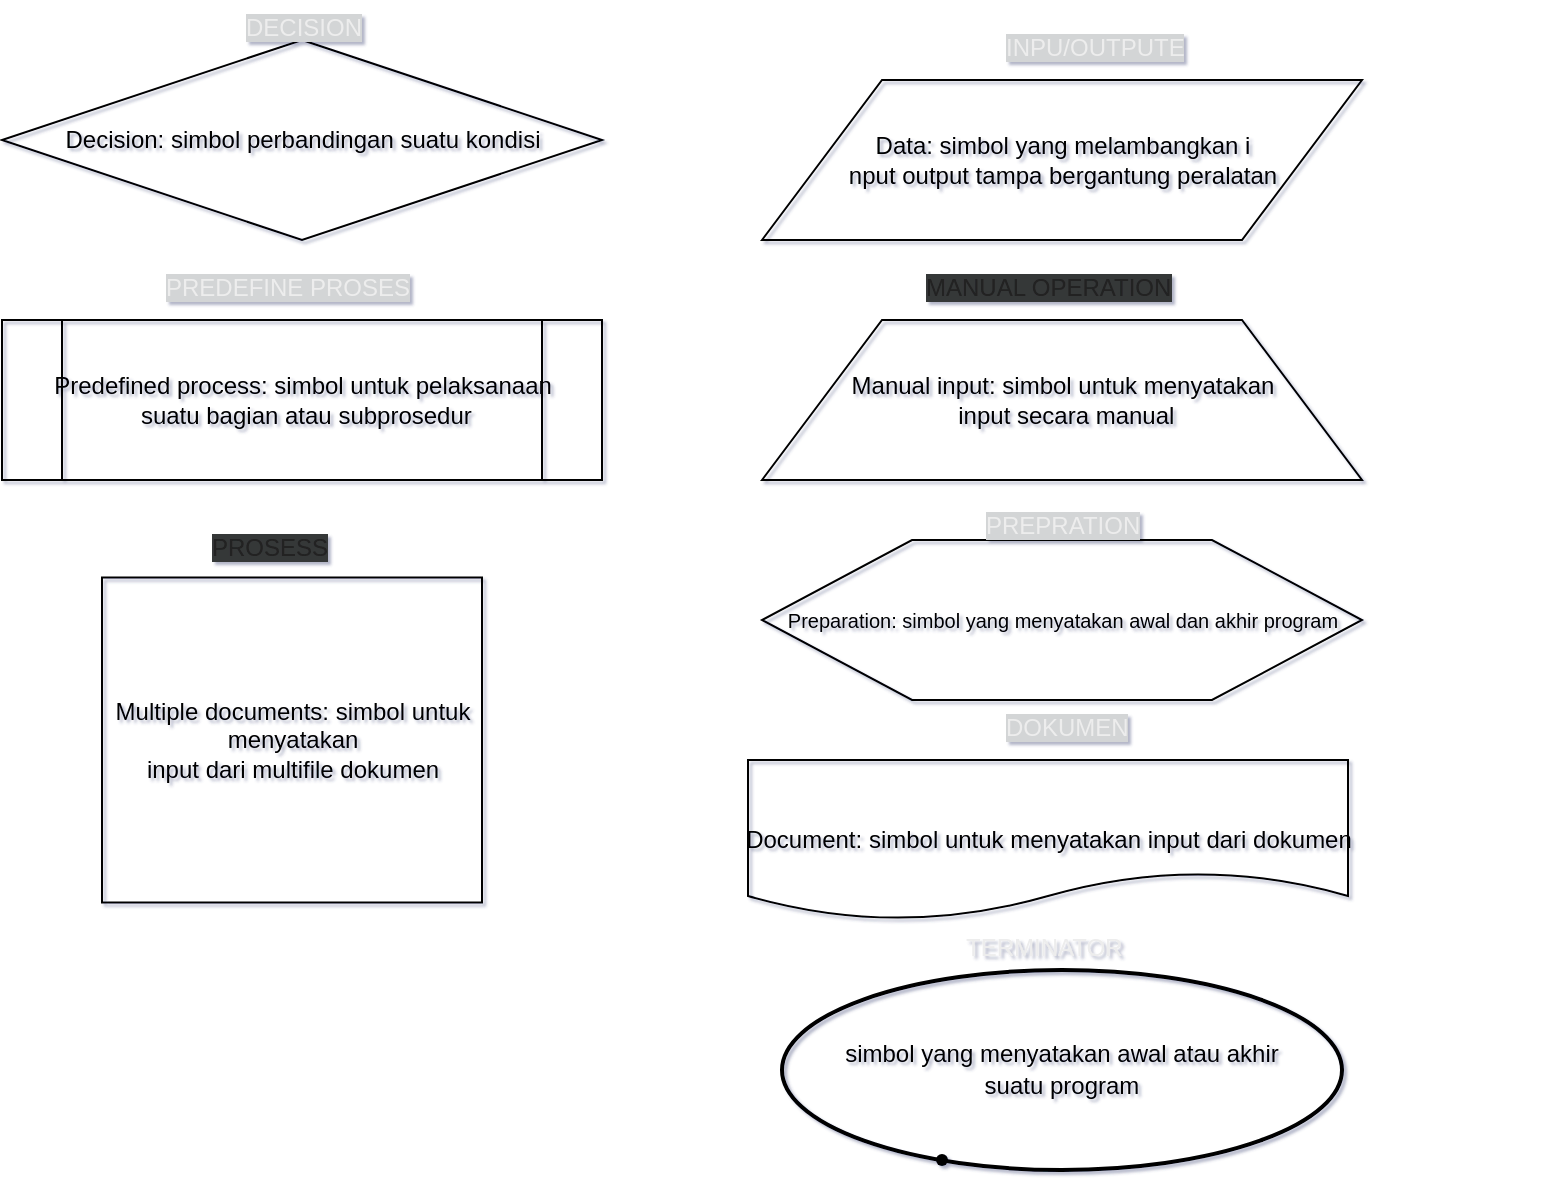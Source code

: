 <mxfile version="27.0.3">
  <diagram id="C5RBs43oDa-KdzZeNtuy" name="Flowchart Aplikasi">
    <mxGraphModel dx="1603" dy="865" grid="1" gridSize="10" guides="1" tooltips="1" connect="1" arrows="1" fold="1" page="1" pageScale="1" pageWidth="827" pageHeight="1169" background="light-dark(#FFFFFF,#FFFFFF)" math="0" shadow="1">
      <root>
        <mxCell id="WIyWlLk6GJQsqaUBKTNV-0" />
        <mxCell id="WIyWlLk6GJQsqaUBKTNV-1" parent="WIyWlLk6GJQsqaUBKTNV-0" />
        <mxCell id="Fa1tXY8H4S3iGTAmSH9r-135" value="&lt;font style=&quot;color: light-dark(rgb(0, 0, 0), rgb(0, 0, 0));&quot;&gt;Decision: simbol perbandingan suatu kondisi&lt;/font&gt;" style="shape=rhombus;html=1;fillColor=none;strokeColor=light-dark(#000000,#000000);" vertex="1" parent="WIyWlLk6GJQsqaUBKTNV-1">
          <mxGeometry x="40" y="20" width="300" height="100" as="geometry" />
        </mxCell>
        <mxCell id="Fa1tXY8H4S3iGTAmSH9r-137" value="&lt;font style=&quot;color: light-dark(rgb(0, 0, 0), rgb(0, 0, 0));&quot;&gt;Predefined process: simbol untuk pelaksanaan&lt;/font&gt;&lt;div&gt;&lt;font style=&quot;color: light-dark(rgb(0, 0, 0), rgb(0, 0, 0));&quot;&gt;&amp;nbsp;suatu bagian atau subprosedur&lt;/font&gt;&lt;/div&gt;" style="shape=process;html=1;fillColor=none;strokeColor=light-dark(#000000,#000000);" vertex="1" parent="WIyWlLk6GJQsqaUBKTNV-1">
          <mxGeometry x="40" y="160" width="300" height="80" as="geometry" />
        </mxCell>
        <mxCell id="Fa1tXY8H4S3iGTAmSH9r-138" value="&lt;font style=&quot;color: light-dark(rgb(0, 0, 0), rgb(0, 0, 0));&quot;&gt;Multiple documents: simbol untuk&lt;/font&gt;&lt;div&gt;&lt;font style=&quot;color: light-dark(rgb(0, 0, 0), rgb(0, 0, 0));&quot;&gt;&amp;nbsp;menyatakan&amp;nbsp;&lt;/font&gt;&lt;div&gt;&lt;font style=&quot;color: light-dark(rgb(0, 0, 0), rgb(0, 0, 0));&quot;&gt;input dari multifile dokumen&lt;/font&gt;&lt;/div&gt;&lt;/div&gt;" style="shape=multipleDocument;html=1;fillColor=none;strokeColor=light-dark(#000000,#000000);" vertex="1" parent="WIyWlLk6GJQsqaUBKTNV-1">
          <mxGeometry x="90" y="288.75" width="190" height="162.5" as="geometry" />
        </mxCell>
        <mxCell id="Fa1tXY8H4S3iGTAmSH9r-139" value="&lt;font style=&quot;color: light-dark(rgb(0, 0, 0), rgb(0, 0, 0));&quot;&gt;Data: simbol yang melambangkan i&lt;/font&gt;&lt;div&gt;&lt;font style=&quot;color: light-dark(rgb(0, 0, 0), rgb(0, 0, 0));&quot;&gt;nput output tampa bergantung peralatan&lt;/font&gt;&lt;/div&gt;" style="shape=parallelogram;html=1;fillColor=none;strokeColor=light-dark(#000000,#000000);" vertex="1" parent="WIyWlLk6GJQsqaUBKTNV-1">
          <mxGeometry x="420" y="40" width="300" height="80" as="geometry" />
        </mxCell>
        <mxCell id="Fa1tXY8H4S3iGTAmSH9r-140" value="&lt;font style=&quot;color: light-dark(rgb(0, 0, 0), rgb(0, 0, 0));&quot;&gt;Manual input: simbol untuk menyatakan&lt;/font&gt;&lt;div&gt;&lt;font style=&quot;color: light-dark(rgb(0, 0, 0), rgb(0, 0, 0));&quot;&gt;&amp;nbsp;input secara manual&lt;/font&gt;&lt;/div&gt;" style="shape=trapezoid;html=1;fillColor=none;strokeColor=light-dark(#000000,#000000);" vertex="1" parent="WIyWlLk6GJQsqaUBKTNV-1">
          <mxGeometry x="420" y="160" width="300" height="80" as="geometry" />
        </mxCell>
        <mxCell id="Fa1tXY8H4S3iGTAmSH9r-141" value="&lt;font style=&quot;color: light-dark(rgb(0, 0, 0), rgb(0, 0, 0)); font-size: 10px;&quot;&gt;Preparation: simbol yang menyatakan awal dan akhir program&lt;/font&gt;" style="shape=hexagon;html=1;fillColor=none;strokeColor=light-dark(#000000,#000000);" vertex="1" parent="WIyWlLk6GJQsqaUBKTNV-1">
          <mxGeometry x="420" y="270" width="300" height="80" as="geometry" />
        </mxCell>
        <mxCell id="Fa1tXY8H4S3iGTAmSH9r-142" value="&lt;span&gt;&lt;font style=&quot;color: light-dark(rgb(0, 0, 0), rgb(0, 0, 0));&quot;&gt;Document: simbol untuk menyatakan input dari dokumen&lt;/font&gt;&lt;/span&gt;" style="shape=document;html=1;fillColor=none;strokeColor=light-dark(#000000,#000000);" vertex="1" parent="WIyWlLk6GJQsqaUBKTNV-1">
          <mxGeometry x="413" y="380" width="300" height="80" as="geometry" />
        </mxCell>
        <mxCell id="Fa1tXY8H4S3iGTAmSH9r-143" value="&lt;font style=&quot;color: light-dark(rgb(0, 0, 0), rgb(0, 0, 0));&quot; face=&quot;Helvetica&quot;&gt;&lt;span style=&quot;text-wrap-mode: nowrap;&quot;&gt;simbol yang menyatakan awal atau akhir&lt;/span&gt;&lt;/font&gt;&lt;div&gt;&lt;font style=&quot;color: light-dark(rgb(0, 0, 0), rgb(0, 0, 0));&quot; face=&quot;Helvetica&quot;&gt;&lt;span style=&quot;text-wrap-mode: nowrap;&quot;&gt;suatu program&lt;/span&gt;&lt;/font&gt;&lt;/div&gt;" style="strokeWidth=2;html=1;shape=mxgraph.flowchart.start_1;whiteSpace=wrap;hachureGap=4;fontFamily=Architects Daughter;fontSource=https%3A%2F%2Ffonts.googleapis.com%2Fcss%3Ffamily%3DArchitects%2BDaughter;fillColor=none;strokeColor=light-dark(#000000,#000000);" vertex="1" parent="WIyWlLk6GJQsqaUBKTNV-1">
          <mxGeometry x="430" y="485" width="280" height="100" as="geometry" />
        </mxCell>
        <mxCell id="Fa1tXY8H4S3iGTAmSH9r-144" value="" style="shape=waypoint;sketch=0;size=6;pointerEvents=1;points=[];fillColor=none;resizable=0;rotatable=0;perimeter=centerPerimeter;snapToPoint=1;hachureGap=4;jiggle=2;curveFitting=1;fontFamily=Architects Daughter;fontSource=https%3A%2F%2Ffonts.googleapis.com%2Fcss%3Ffamily%3DArchitects%2BDaughter;" vertex="1" parent="WIyWlLk6GJQsqaUBKTNV-1">
          <mxGeometry x="500" y="570" width="20" height="20" as="geometry" />
        </mxCell>
        <mxCell id="Fa1tXY8H4S3iGTAmSH9r-148" value="&lt;div style=&quot;text-align: center;&quot;&gt;&lt;font face=&quot;Helvetica&quot; color=&quot;#ededed&quot;&gt;&lt;span style=&quot;text-wrap-mode: nowrap;&quot;&gt;TERMINATOR&lt;/span&gt;&lt;/font&gt;&lt;/div&gt;" style="text;whiteSpace=wrap;html=1;fontFamily=Architects Daughter;fontSource=https%3A%2F%2Ffonts.googleapis.com%2Fcss%3Ffamily%3DArchitects%2BDaughter;fillColor=none;" vertex="1" parent="WIyWlLk6GJQsqaUBKTNV-1">
          <mxGeometry x="520" y="460" width="270" height="40" as="geometry" />
        </mxCell>
        <mxCell id="Fa1tXY8H4S3iGTAmSH9r-155" value="&lt;div style=&quot;text-align: center;&quot;&gt;&lt;font face=&quot;Helvetica&quot; color=&quot;#ededed&quot;&gt;&lt;span style=&quot;text-wrap-mode: nowrap; background-color: light-dark(rgb(211, 213, 214), transparent);&quot;&gt;DOKUMEN&lt;/span&gt;&lt;/font&gt;&lt;/div&gt;" style="text;whiteSpace=wrap;html=1;fontFamily=Architects Daughter;fontSource=https%3A%2F%2Ffonts.googleapis.com%2Fcss%3Ffamily%3DArchitects%2BDaughter;" vertex="1" parent="WIyWlLk6GJQsqaUBKTNV-1">
          <mxGeometry x="540" y="350" width="270" height="40" as="geometry" />
        </mxCell>
        <mxCell id="Fa1tXY8H4S3iGTAmSH9r-157" value="&lt;div style=&quot;text-align: center;&quot;&gt;&lt;font face=&quot;Helvetica&quot; color=&quot;#ededed&quot;&gt;&lt;span style=&quot;text-wrap-mode: nowrap; background-color: light-dark(rgb(211, 213, 214), transparent);&quot;&gt;INPU/OUTPUTE&lt;/span&gt;&lt;/font&gt;&lt;/div&gt;" style="text;whiteSpace=wrap;html=1;fontFamily=Architects Daughter;fontSource=https%3A%2F%2Ffonts.googleapis.com%2Fcss%3Ffamily%3DArchitects%2BDaughter;" vertex="1" parent="WIyWlLk6GJQsqaUBKTNV-1">
          <mxGeometry x="540" y="10" width="270" height="40" as="geometry" />
        </mxCell>
        <mxCell id="Fa1tXY8H4S3iGTAmSH9r-158" value="&lt;div style=&quot;text-align: center;&quot;&gt;&lt;font style=&quot;color: light-dark(rgb(33, 33, 33), rgb(0, 0, 0));&quot; face=&quot;Helvetica&quot;&gt;&lt;span style=&quot;text-wrap-mode: nowrap; background-color: light-dark(rgb(53, 55, 56), transparent);&quot;&gt;PROSESS&lt;/span&gt;&lt;/font&gt;&lt;/div&gt;" style="text;whiteSpace=wrap;html=1;fontFamily=Architects Daughter;fontSource=https%3A%2F%2Ffonts.googleapis.com%2Fcss%3Ffamily%3DArchitects%2BDaughter;" vertex="1" parent="WIyWlLk6GJQsqaUBKTNV-1">
          <mxGeometry x="143" y="260" width="270" height="40" as="geometry" />
        </mxCell>
        <mxCell id="Fa1tXY8H4S3iGTAmSH9r-159" value="&lt;div style=&quot;text-align: center;&quot;&gt;&lt;font face=&quot;Helvetica&quot; color=&quot;#ededed&quot;&gt;&lt;span style=&quot;text-wrap-mode: nowrap; background-color: light-dark(rgb(211, 213, 214), transparent);&quot;&gt;PREDEFINE PROSES&lt;/span&gt;&lt;/font&gt;&lt;/div&gt;" style="text;whiteSpace=wrap;html=1;fontFamily=Architects Daughter;fontSource=https%3A%2F%2Ffonts.googleapis.com%2Fcss%3Ffamily%3DArchitects%2BDaughter;" vertex="1" parent="WIyWlLk6GJQsqaUBKTNV-1">
          <mxGeometry x="120" y="130" width="270" height="40" as="geometry" />
        </mxCell>
        <mxCell id="Fa1tXY8H4S3iGTAmSH9r-161" value="&lt;div style=&quot;text-align: center;&quot;&gt;&lt;font style=&quot;color: light-dark(rgb(237, 237, 237), rgb(0, 0, 0));&quot; face=&quot;Helvetica&quot;&gt;&lt;span style=&quot;text-wrap-mode: nowrap; background-color: light-dark(rgb(211, 213, 214), transparent);&quot;&gt;DECISION&lt;/span&gt;&lt;/font&gt;&lt;/div&gt;" style="text;whiteSpace=wrap;html=1;fontFamily=Architects Daughter;fontSource=https%3A%2F%2Ffonts.googleapis.com%2Fcss%3Ffamily%3DArchitects%2BDaughter;" vertex="1" parent="WIyWlLk6GJQsqaUBKTNV-1">
          <mxGeometry x="160" width="270" height="40" as="geometry" />
        </mxCell>
        <mxCell id="Fa1tXY8H4S3iGTAmSH9r-162" value="&lt;div style=&quot;text-align: center;&quot;&gt;&lt;font face=&quot;Helvetica&quot; color=&quot;#ededed&quot;&gt;&lt;span style=&quot;text-wrap-mode: nowrap; background-color: light-dark(rgb(211, 213, 214), transparent);&quot;&gt;PREPRATION&lt;/span&gt;&lt;/font&gt;&lt;/div&gt;" style="text;whiteSpace=wrap;html=1;fontFamily=Architects Daughter;fontSource=https%3A%2F%2Ffonts.googleapis.com%2Fcss%3Ffamily%3DArchitects%2BDaughter;" vertex="1" parent="WIyWlLk6GJQsqaUBKTNV-1">
          <mxGeometry x="530" y="248.75" width="270" height="40" as="geometry" />
        </mxCell>
        <mxCell id="Fa1tXY8H4S3iGTAmSH9r-163" value="&lt;div style=&quot;text-align: center;&quot;&gt;&lt;font style=&quot;color: light-dark(rgb(33, 33, 33), rgb(0, 0, 0));&quot; face=&quot;Helvetica&quot;&gt;&lt;span style=&quot;text-wrap-mode: nowrap; background-color: light-dark(rgb(53, 55, 56), transparent);&quot;&gt;MANUAL OPERATION&lt;/span&gt;&lt;/font&gt;&lt;/div&gt;" style="text;whiteSpace=wrap;html=1;fontFamily=Architects Daughter;fontSource=https%3A%2F%2Ffonts.googleapis.com%2Fcss%3Ffamily%3DArchitects%2BDaughter;" vertex="1" parent="WIyWlLk6GJQsqaUBKTNV-1">
          <mxGeometry x="500" y="130" width="270" height="40" as="geometry" />
        </mxCell>
      </root>
    </mxGraphModel>
  </diagram>
</mxfile>
